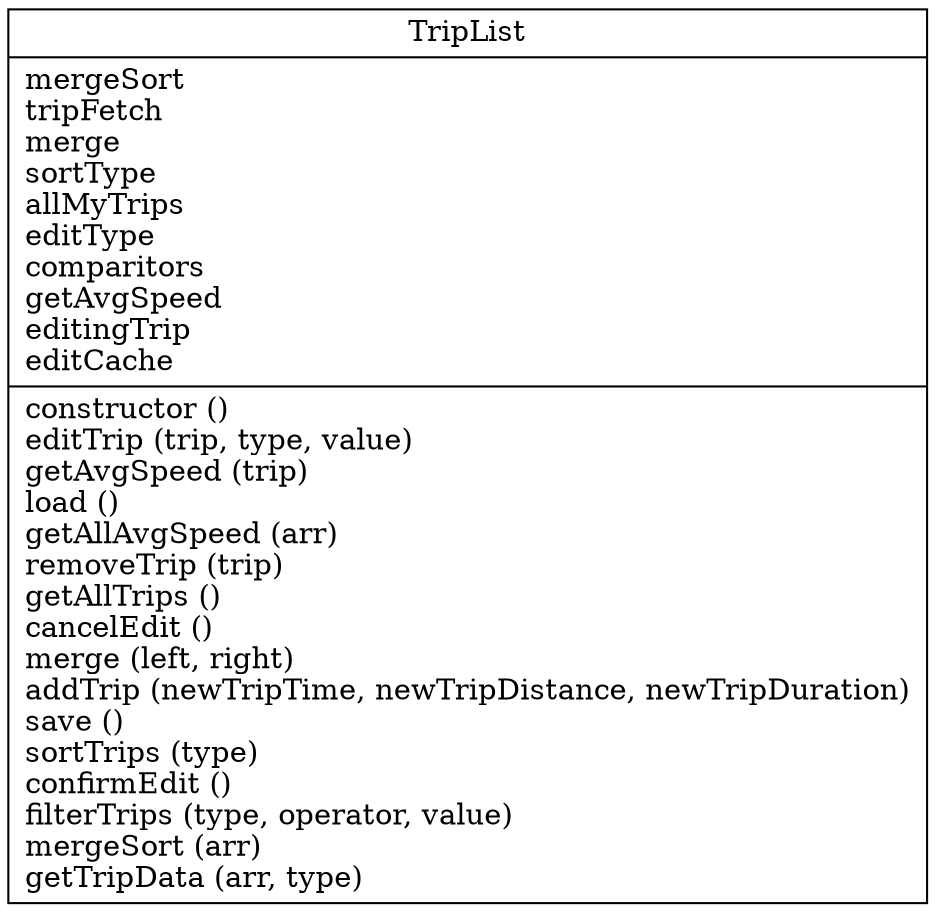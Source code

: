 digraph "classes_test" {
charset="utf-8"
rankdir=BT
"0" [label="{TripList|mergeSort\ltripFetch\lmerge\lsortType\lallMyTrips\leditType\lcomparitors\lgetAvgSpeed\leditingTrip\leditCache\l|constructor ()\leditTrip (trip, type, value)\lgetAvgSpeed (trip)\lload ()\lgetAllAvgSpeed (arr)\lremoveTrip (trip)\lgetAllTrips ()\lcancelEdit ()\lmerge (left, right)\laddTrip (newTripTime, newTripDistance, newTripDuration)\lsave ()\lsortTrips (type)\lconfirmEdit ()\lfilterTrips (type, operator, value)\lmergeSort (arr)\lgetTripData (arr, type)\l}", shape="record"];
}
